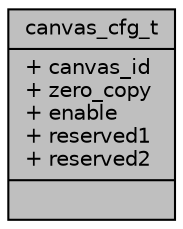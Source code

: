 digraph "canvas_cfg_t"
{
 // INTERACTIVE_SVG=YES
 // LATEX_PDF_SIZE
  bgcolor="transparent";
  edge [fontname="Helvetica",fontsize="10",labelfontname="Helvetica",labelfontsize="10"];
  node [fontname="Helvetica",fontsize="10",shape=record];
  Node1 [label="{canvas_cfg_t\n|+ canvas_id\l+ zero_copy\l+ enable\l+ reserved1\l+ reserved2\l|}",height=0.2,width=0.4,color="black", fillcolor="grey75", style="filled", fontcolor="black",tooltip="Defines the capture settings for canvas."];
}

